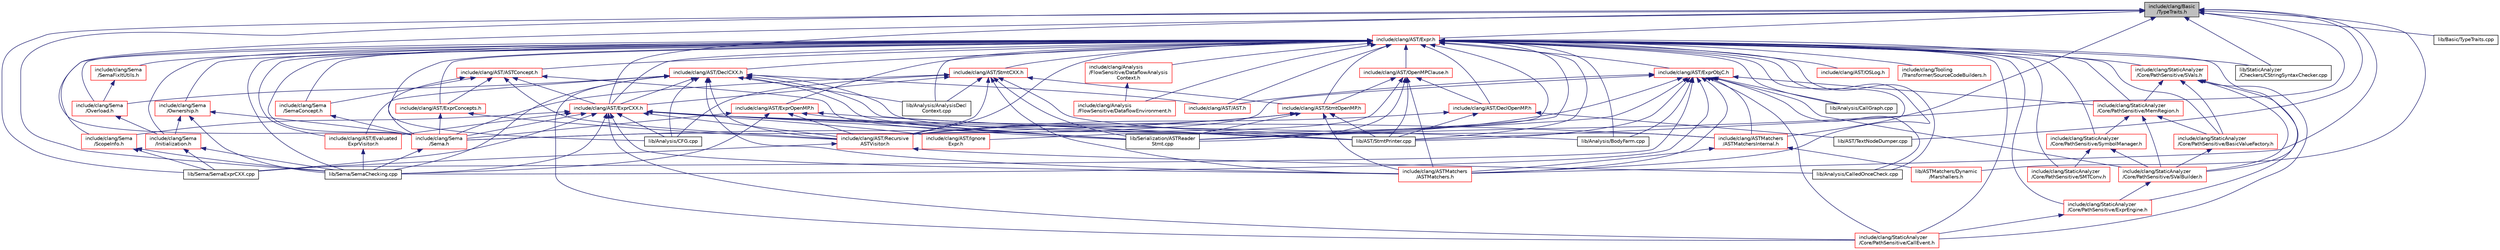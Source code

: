 digraph "include/clang/Basic/TypeTraits.h"
{
 // LATEX_PDF_SIZE
  bgcolor="transparent";
  edge [fontname="Helvetica",fontsize="10",labelfontname="Helvetica",labelfontsize="10"];
  node [fontname="Helvetica",fontsize="10",shape=record];
  Node1 [label="include/clang/Basic\l/TypeTraits.h",height=0.2,width=0.4,color="black", fillcolor="grey75", style="filled", fontcolor="black",tooltip=" "];
  Node1 -> Node2 [dir="back",color="midnightblue",fontsize="10",style="solid",fontname="Helvetica"];
  Node2 [label="include/clang/AST/Expr.h",height=0.2,width=0.4,color="red",URL="$Expr_8h.html",tooltip=" "];
  Node2 -> Node3 [dir="back",color="midnightblue",fontsize="10",style="solid",fontname="Helvetica"];
  Node3 [label="include/clang/Analysis\l/FlowSensitive/DataflowAnalysis\lContext.h",height=0.2,width=0.4,color="red",URL="$DataflowAnalysisContext_8h.html",tooltip=" "];
  Node3 -> Node4 [dir="back",color="midnightblue",fontsize="10",style="solid",fontname="Helvetica"];
  Node4 [label="include/clang/Analysis\l/FlowSensitive/DataflowEnvironment.h",height=0.2,width=0.4,color="red",URL="$DataflowEnvironment_8h.html",tooltip=" "];
  Node2 -> Node4 [dir="back",color="midnightblue",fontsize="10",style="solid",fontname="Helvetica"];
  Node2 -> Node20 [dir="back",color="midnightblue",fontsize="10",style="solid",fontname="Helvetica"];
  Node20 [label="include/clang/AST/AST.h",height=0.2,width=0.4,color="red",URL="$AST_8h.html",tooltip=" "];
  Node2 -> Node35 [dir="back",color="midnightblue",fontsize="10",style="solid",fontname="Helvetica"];
  Node35 [label="include/clang/AST/ASTConcept.h",height=0.2,width=0.4,color="red",URL="$ASTConcept_8h.html",tooltip="This file provides AST data structures related to concepts."];
  Node35 -> Node202 [dir="back",color="midnightblue",fontsize="10",style="solid",fontname="Helvetica"];
  Node202 [label="include/clang/AST/ExprConcepts.h",height=0.2,width=0.4,color="red",URL="$ExprConcepts_8h.html",tooltip=" "];
  Node202 -> Node93 [dir="back",color="midnightblue",fontsize="10",style="solid",fontname="Helvetica"];
  Node93 [label="include/clang/AST/Recursive\lASTVisitor.h",height=0.2,width=0.4,color="red",URL="$RecursiveASTVisitor_8h.html",tooltip=" "];
  Node93 -> Node103 [dir="back",color="midnightblue",fontsize="10",style="solid",fontname="Helvetica"];
  Node103 [label="lib/Analysis/CalledOnceCheck.cpp",height=0.2,width=0.4,color="black",URL="$CalledOnceCheck_8cpp.html",tooltip=" "];
  Node93 -> Node51 [dir="back",color="midnightblue",fontsize="10",style="solid",fontname="Helvetica"];
  Node51 [label="lib/Sema/SemaExprCXX.cpp",height=0.2,width=0.4,color="black",URL="$SemaExprCXX_8cpp.html",tooltip=" "];
  Node202 -> Node249 [dir="back",color="midnightblue",fontsize="10",style="solid",fontname="Helvetica"];
  Node249 [label="include/clang/Sema\l/Sema.h",height=0.2,width=0.4,color="red",URL="$Sema_8h.html",tooltip=" "];
  Node249 -> Node211 [dir="back",color="midnightblue",fontsize="10",style="solid",fontname="Helvetica"];
  Node211 [label="lib/Sema/SemaChecking.cpp",height=0.2,width=0.4,color="black",URL="$SemaChecking_8cpp.html",tooltip=" "];
  Node35 -> Node323 [dir="back",color="midnightblue",fontsize="10",style="solid",fontname="Helvetica"];
  Node323 [label="include/clang/AST/ExprCXX.h",height=0.2,width=0.4,color="red",URL="$ExprCXX_8h.html",tooltip=" "];
  Node323 -> Node207 [dir="back",color="midnightblue",fontsize="10",style="solid",fontname="Helvetica"];
  Node207 [label="include/clang/AST/Evaluated\lExprVisitor.h",height=0.2,width=0.4,color="red",URL="$EvaluatedExprVisitor_8h.html",tooltip=" "];
  Node207 -> Node211 [dir="back",color="midnightblue",fontsize="10",style="solid",fontname="Helvetica"];
  Node323 -> Node555 [dir="back",color="midnightblue",fontsize="10",style="solid",fontname="Helvetica"];
  Node555 [label="include/clang/AST/Ignore\lExpr.h",height=0.2,width=0.4,color="red",URL="$IgnoreExpr_8h.html",tooltip=" "];
  Node323 -> Node93 [dir="back",color="midnightblue",fontsize="10",style="solid",fontname="Helvetica"];
  Node323 -> Node150 [dir="back",color="midnightblue",fontsize="10",style="solid",fontname="Helvetica"];
  Node150 [label="include/clang/ASTMatchers\l/ASTMatchers.h",height=0.2,width=0.4,color="red",URL="$ASTMatchers_8h.html",tooltip=" "];
  Node323 -> Node194 [dir="back",color="midnightblue",fontsize="10",style="solid",fontname="Helvetica"];
  Node194 [label="include/clang/ASTMatchers\l/ASTMatchersInternal.h",height=0.2,width=0.4,color="red",URL="$ASTMatchersInternal_8h.html",tooltip=" "];
  Node194 -> Node150 [dir="back",color="midnightblue",fontsize="10",style="solid",fontname="Helvetica"];
  Node194 -> Node189 [dir="back",color="midnightblue",fontsize="10",style="solid",fontname="Helvetica"];
  Node189 [label="lib/ASTMatchers/Dynamic\l/Marshallers.h",height=0.2,width=0.4,color="red",URL="$Marshallers_8h.html",tooltip=" "];
  Node323 -> Node556 [dir="back",color="midnightblue",fontsize="10",style="solid",fontname="Helvetica"];
  Node556 [label="include/clang/Sema\l/ScopeInfo.h",height=0.2,width=0.4,color="red",URL="$ScopeInfo_8h.html",tooltip=" "];
  Node556 -> Node211 [dir="back",color="midnightblue",fontsize="10",style="solid",fontname="Helvetica"];
  Node556 -> Node51 [dir="back",color="midnightblue",fontsize="10",style="solid",fontname="Helvetica"];
  Node323 -> Node249 [dir="back",color="midnightblue",fontsize="10",style="solid",fontname="Helvetica"];
  Node323 -> Node364 [dir="back",color="midnightblue",fontsize="10",style="solid",fontname="Helvetica"];
  Node364 [label="include/clang/StaticAnalyzer\l/Core/PathSensitive/CallEvent.h",height=0.2,width=0.4,color="red",URL="$CallEvent_8h.html",tooltip=" "];
  Node323 -> Node558 [dir="back",color="midnightblue",fontsize="10",style="solid",fontname="Helvetica"];
  Node558 [label="lib/Analysis/BodyFarm.cpp",height=0.2,width=0.4,color="black",URL="$BodyFarm_8cpp.html",tooltip=" "];
  Node323 -> Node215 [dir="back",color="midnightblue",fontsize="10",style="solid",fontname="Helvetica"];
  Node215 [label="lib/Analysis/CFG.cpp",height=0.2,width=0.4,color="black",URL="$CFG_8cpp.html",tooltip=" "];
  Node323 -> Node226 [dir="back",color="midnightblue",fontsize="10",style="solid",fontname="Helvetica"];
  Node226 [label="lib/AST/StmtPrinter.cpp",height=0.2,width=0.4,color="black",URL="$StmtPrinter_8cpp.html",tooltip=" "];
  Node323 -> Node211 [dir="back",color="midnightblue",fontsize="10",style="solid",fontname="Helvetica"];
  Node323 -> Node51 [dir="back",color="midnightblue",fontsize="10",style="solid",fontname="Helvetica"];
  Node323 -> Node42 [dir="back",color="midnightblue",fontsize="10",style="solid",fontname="Helvetica"];
  Node42 [label="lib/Serialization/ASTReader\lStmt.cpp",height=0.2,width=0.4,color="black",URL="$ASTReaderStmt_8cpp.html",tooltip=" "];
  Node35 -> Node93 [dir="back",color="midnightblue",fontsize="10",style="solid",fontname="Helvetica"];
  Node35 -> Node249 [dir="back",color="midnightblue",fontsize="10",style="solid",fontname="Helvetica"];
  Node35 -> Node630 [dir="back",color="midnightblue",fontsize="10",style="solid",fontname="Helvetica"];
  Node630 [label="include/clang/Sema\l/SemaConcept.h",height=0.2,width=0.4,color="red",URL="$SemaConcept_8h.html",tooltip=" "];
  Node630 -> Node249 [dir="back",color="midnightblue",fontsize="10",style="solid",fontname="Helvetica"];
  Node35 -> Node42 [dir="back",color="midnightblue",fontsize="10",style="solid",fontname="Helvetica"];
  Node2 -> Node646 [dir="back",color="midnightblue",fontsize="10",style="solid",fontname="Helvetica"];
  Node646 [label="include/clang/AST/DeclCXX.h",height=0.2,width=0.4,color="red",URL="$DeclCXX_8h.html",tooltip=" "];
  Node646 -> Node20 [dir="back",color="midnightblue",fontsize="10",style="solid",fontname="Helvetica"];
  Node646 -> Node207 [dir="back",color="midnightblue",fontsize="10",style="solid",fontname="Helvetica"];
  Node646 -> Node323 [dir="back",color="midnightblue",fontsize="10",style="solid",fontname="Helvetica"];
  Node646 -> Node93 [dir="back",color="midnightblue",fontsize="10",style="solid",fontname="Helvetica"];
  Node646 -> Node150 [dir="back",color="midnightblue",fontsize="10",style="solid",fontname="Helvetica"];
  Node646 -> Node194 [dir="back",color="midnightblue",fontsize="10",style="solid",fontname="Helvetica"];
  Node646 -> Node628 [dir="back",color="midnightblue",fontsize="10",style="solid",fontname="Helvetica"];
  Node628 [label="include/clang/Sema\l/Overload.h",height=0.2,width=0.4,color="red",URL="$Overload_8h.html",tooltip=" "];
  Node628 -> Node629 [dir="back",color="midnightblue",fontsize="10",style="solid",fontname="Helvetica"];
  Node629 [label="include/clang/Sema\l/Initialization.h",height=0.2,width=0.4,color="red",URL="$Initialization_8h.html",tooltip=" "];
  Node629 -> Node211 [dir="back",color="midnightblue",fontsize="10",style="solid",fontname="Helvetica"];
  Node629 -> Node51 [dir="back",color="midnightblue",fontsize="10",style="solid",fontname="Helvetica"];
  Node646 -> Node364 [dir="back",color="midnightblue",fontsize="10",style="solid",fontname="Helvetica"];
  Node646 -> Node214 [dir="back",color="midnightblue",fontsize="10",style="solid",fontname="Helvetica"];
  Node214 [label="lib/Analysis/AnalysisDecl\lContext.cpp",height=0.2,width=0.4,color="black",URL="$AnalysisDeclContext_8cpp.html",tooltip=" "];
  Node646 -> Node215 [dir="back",color="midnightblue",fontsize="10",style="solid",fontname="Helvetica"];
  Node646 -> Node226 [dir="back",color="midnightblue",fontsize="10",style="solid",fontname="Helvetica"];
  Node646 -> Node211 [dir="back",color="midnightblue",fontsize="10",style="solid",fontname="Helvetica"];
  Node646 -> Node42 [dir="back",color="midnightblue",fontsize="10",style="solid",fontname="Helvetica"];
  Node2 -> Node752 [dir="back",color="midnightblue",fontsize="10",style="solid",fontname="Helvetica"];
  Node752 [label="include/clang/AST/DeclOpenMP.h",height=0.2,width=0.4,color="red",URL="$DeclOpenMP_8h.html",tooltip=" "];
  Node752 -> Node93 [dir="back",color="midnightblue",fontsize="10",style="solid",fontname="Helvetica"];
  Node752 -> Node226 [dir="back",color="midnightblue",fontsize="10",style="solid",fontname="Helvetica"];
  Node752 -> Node78 [dir="back",color="midnightblue",fontsize="10",style="solid",fontname="Helvetica"];
  Node78 [label="lib/AST/TextNodeDumper.cpp",height=0.2,width=0.4,color="black",URL="$TextNodeDumper_8cpp.html",tooltip=" "];
  Node2 -> Node207 [dir="back",color="midnightblue",fontsize="10",style="solid",fontname="Helvetica"];
  Node2 -> Node202 [dir="back",color="midnightblue",fontsize="10",style="solid",fontname="Helvetica"];
  Node2 -> Node323 [dir="back",color="midnightblue",fontsize="10",style="solid",fontname="Helvetica"];
  Node2 -> Node755 [dir="back",color="midnightblue",fontsize="10",style="solid",fontname="Helvetica"];
  Node755 [label="include/clang/AST/ExprObjC.h",height=0.2,width=0.4,color="red",URL="$ExprObjC_8h.html",tooltip=" "];
  Node755 -> Node20 [dir="back",color="midnightblue",fontsize="10",style="solid",fontname="Helvetica"];
  Node755 -> Node93 [dir="back",color="midnightblue",fontsize="10",style="solid",fontname="Helvetica"];
  Node755 -> Node150 [dir="back",color="midnightblue",fontsize="10",style="solid",fontname="Helvetica"];
  Node755 -> Node194 [dir="back",color="midnightblue",fontsize="10",style="solid",fontname="Helvetica"];
  Node755 -> Node249 [dir="back",color="midnightblue",fontsize="10",style="solid",fontname="Helvetica"];
  Node755 -> Node364 [dir="back",color="midnightblue",fontsize="10",style="solid",fontname="Helvetica"];
  Node755 -> Node533 [dir="back",color="midnightblue",fontsize="10",style="solid",fontname="Helvetica"];
  Node533 [label="include/clang/StaticAnalyzer\l/Core/PathSensitive/MemRegion.h",height=0.2,width=0.4,color="red",URL="$MemRegion_8h.html",tooltip=" "];
  Node533 -> Node534 [dir="back",color="midnightblue",fontsize="10",style="solid",fontname="Helvetica"];
  Node534 [label="include/clang/StaticAnalyzer\l/Core/PathSensitive/BasicValueFactory.h",height=0.2,width=0.4,color="red",URL="$BasicValueFactory_8h.html",tooltip=" "];
  Node534 -> Node535 [dir="back",color="midnightblue",fontsize="10",style="solid",fontname="Helvetica"];
  Node535 [label="include/clang/StaticAnalyzer\l/Core/PathSensitive/SValBuilder.h",height=0.2,width=0.4,color="red",URL="$SValBuilder_8h.html",tooltip=" "];
  Node535 -> Node363 [dir="back",color="midnightblue",fontsize="10",style="solid",fontname="Helvetica"];
  Node363 [label="include/clang/StaticAnalyzer\l/Core/PathSensitive/ExprEngine.h",height=0.2,width=0.4,color="red",URL="$ExprEngine_8h.html",tooltip=" "];
  Node363 -> Node364 [dir="back",color="midnightblue",fontsize="10",style="solid",fontname="Helvetica"];
  Node533 -> Node535 [dir="back",color="midnightblue",fontsize="10",style="solid",fontname="Helvetica"];
  Node533 -> Node541 [dir="back",color="midnightblue",fontsize="10",style="solid",fontname="Helvetica"];
  Node541 [label="include/clang/StaticAnalyzer\l/Core/PathSensitive/SymbolManager.h",height=0.2,width=0.4,color="red",URL="$SymbolManager_8h.html",tooltip=" "];
  Node541 -> Node542 [dir="back",color="midnightblue",fontsize="10",style="solid",fontname="Helvetica"];
  Node542 [label="include/clang/StaticAnalyzer\l/Core/PathSensitive/SMTConv.h",height=0.2,width=0.4,color="red",URL="$SMTConv_8h.html",tooltip=" "];
  Node541 -> Node535 [dir="back",color="midnightblue",fontsize="10",style="solid",fontname="Helvetica"];
  Node755 -> Node535 [dir="back",color="midnightblue",fontsize="10",style="solid",fontname="Helvetica"];
  Node755 -> Node558 [dir="back",color="midnightblue",fontsize="10",style="solid",fontname="Helvetica"];
  Node755 -> Node103 [dir="back",color="midnightblue",fontsize="10",style="solid",fontname="Helvetica"];
  Node755 -> Node95 [dir="back",color="midnightblue",fontsize="10",style="solid",fontname="Helvetica"];
  Node95 [label="lib/Analysis/CallGraph.cpp",height=0.2,width=0.4,color="black",URL="$CallGraph_8cpp.html",tooltip=" "];
  Node755 -> Node226 [dir="back",color="midnightblue",fontsize="10",style="solid",fontname="Helvetica"];
  Node755 -> Node211 [dir="back",color="midnightblue",fontsize="10",style="solid",fontname="Helvetica"];
  Node755 -> Node51 [dir="back",color="midnightblue",fontsize="10",style="solid",fontname="Helvetica"];
  Node755 -> Node42 [dir="back",color="midnightblue",fontsize="10",style="solid",fontname="Helvetica"];
  Node2 -> Node758 [dir="back",color="midnightblue",fontsize="10",style="solid",fontname="Helvetica"];
  Node758 [label="include/clang/AST/ExprOpenMP.h",height=0.2,width=0.4,color="red",URL="$ExprOpenMP_8h.html",tooltip=" "];
  Node758 -> Node93 [dir="back",color="midnightblue",fontsize="10",style="solid",fontname="Helvetica"];
  Node758 -> Node249 [dir="back",color="midnightblue",fontsize="10",style="solid",fontname="Helvetica"];
  Node758 -> Node226 [dir="back",color="midnightblue",fontsize="10",style="solid",fontname="Helvetica"];
  Node758 -> Node211 [dir="back",color="midnightblue",fontsize="10",style="solid",fontname="Helvetica"];
  Node758 -> Node42 [dir="back",color="midnightblue",fontsize="10",style="solid",fontname="Helvetica"];
  Node2 -> Node555 [dir="back",color="midnightblue",fontsize="10",style="solid",fontname="Helvetica"];
  Node2 -> Node759 [dir="back",color="midnightblue",fontsize="10",style="solid",fontname="Helvetica"];
  Node759 [label="include/clang/AST/OpenMPClause.h",height=0.2,width=0.4,color="red",URL="$OpenMPClause_8h.html",tooltip=" "];
  Node759 -> Node752 [dir="back",color="midnightblue",fontsize="10",style="solid",fontname="Helvetica"];
  Node759 -> Node93 [dir="back",color="midnightblue",fontsize="10",style="solid",fontname="Helvetica"];
  Node759 -> Node760 [dir="back",color="midnightblue",fontsize="10",style="solid",fontname="Helvetica"];
  Node760 [label="include/clang/AST/StmtOpenMP.h",height=0.2,width=0.4,color="red",URL="$StmtOpenMP_8h.html",tooltip=" "];
  Node760 -> Node93 [dir="back",color="midnightblue",fontsize="10",style="solid",fontname="Helvetica"];
  Node760 -> Node150 [dir="back",color="midnightblue",fontsize="10",style="solid",fontname="Helvetica"];
  Node760 -> Node249 [dir="back",color="midnightblue",fontsize="10",style="solid",fontname="Helvetica"];
  Node760 -> Node226 [dir="back",color="midnightblue",fontsize="10",style="solid",fontname="Helvetica"];
  Node760 -> Node42 [dir="back",color="midnightblue",fontsize="10",style="solid",fontname="Helvetica"];
  Node759 -> Node150 [dir="back",color="midnightblue",fontsize="10",style="solid",fontname="Helvetica"];
  Node759 -> Node226 [dir="back",color="midnightblue",fontsize="10",style="solid",fontname="Helvetica"];
  Node759 -> Node42 [dir="back",color="midnightblue",fontsize="10",style="solid",fontname="Helvetica"];
  Node2 -> Node762 [dir="back",color="midnightblue",fontsize="10",style="solid",fontname="Helvetica"];
  Node762 [label="include/clang/AST/OSLog.h",height=0.2,width=0.4,color="red",URL="$OSLog_8h.html",tooltip=" "];
  Node2 -> Node93 [dir="back",color="midnightblue",fontsize="10",style="solid",fontname="Helvetica"];
  Node2 -> Node764 [dir="back",color="midnightblue",fontsize="10",style="solid",fontname="Helvetica"];
  Node764 [label="include/clang/AST/StmtCXX.h",height=0.2,width=0.4,color="red",URL="$StmtCXX_8h.html",tooltip=" "];
  Node764 -> Node323 [dir="back",color="midnightblue",fontsize="10",style="solid",fontname="Helvetica"];
  Node764 -> Node93 [dir="back",color="midnightblue",fontsize="10",style="solid",fontname="Helvetica"];
  Node764 -> Node760 [dir="back",color="midnightblue",fontsize="10",style="solid",fontname="Helvetica"];
  Node764 -> Node150 [dir="back",color="midnightblue",fontsize="10",style="solid",fontname="Helvetica"];
  Node764 -> Node249 [dir="back",color="midnightblue",fontsize="10",style="solid",fontname="Helvetica"];
  Node764 -> Node214 [dir="back",color="midnightblue",fontsize="10",style="solid",fontname="Helvetica"];
  Node764 -> Node215 [dir="back",color="midnightblue",fontsize="10",style="solid",fontname="Helvetica"];
  Node764 -> Node226 [dir="back",color="midnightblue",fontsize="10",style="solid",fontname="Helvetica"];
  Node764 -> Node42 [dir="back",color="midnightblue",fontsize="10",style="solid",fontname="Helvetica"];
  Node2 -> Node760 [dir="back",color="midnightblue",fontsize="10",style="solid",fontname="Helvetica"];
  Node2 -> Node150 [dir="back",color="midnightblue",fontsize="10",style="solid",fontname="Helvetica"];
  Node2 -> Node194 [dir="back",color="midnightblue",fontsize="10",style="solid",fontname="Helvetica"];
  Node2 -> Node629 [dir="back",color="midnightblue",fontsize="10",style="solid",fontname="Helvetica"];
  Node2 -> Node628 [dir="back",color="midnightblue",fontsize="10",style="solid",fontname="Helvetica"];
  Node2 -> Node767 [dir="back",color="midnightblue",fontsize="10",style="solid",fontname="Helvetica"];
  Node767 [label="include/clang/Sema\l/Ownership.h",height=0.2,width=0.4,color="red",URL="$Ownership_8h.html",tooltip=" "];
  Node767 -> Node629 [dir="back",color="midnightblue",fontsize="10",style="solid",fontname="Helvetica"];
  Node767 -> Node249 [dir="back",color="midnightblue",fontsize="10",style="solid",fontname="Helvetica"];
  Node767 -> Node211 [dir="back",color="midnightblue",fontsize="10",style="solid",fontname="Helvetica"];
  Node2 -> Node556 [dir="back",color="midnightblue",fontsize="10",style="solid",fontname="Helvetica"];
  Node2 -> Node249 [dir="back",color="midnightblue",fontsize="10",style="solid",fontname="Helvetica"];
  Node2 -> Node630 [dir="back",color="midnightblue",fontsize="10",style="solid",fontname="Helvetica"];
  Node2 -> Node770 [dir="back",color="midnightblue",fontsize="10",style="solid",fontname="Helvetica"];
  Node770 [label="include/clang/Sema\l/SemaFixItUtils.h",height=0.2,width=0.4,color="red",URL="$SemaFixItUtils_8h.html",tooltip=" "];
  Node770 -> Node628 [dir="back",color="midnightblue",fontsize="10",style="solid",fontname="Helvetica"];
  Node2 -> Node534 [dir="back",color="midnightblue",fontsize="10",style="solid",fontname="Helvetica"];
  Node2 -> Node364 [dir="back",color="midnightblue",fontsize="10",style="solid",fontname="Helvetica"];
  Node2 -> Node363 [dir="back",color="midnightblue",fontsize="10",style="solid",fontname="Helvetica"];
  Node2 -> Node533 [dir="back",color="midnightblue",fontsize="10",style="solid",fontname="Helvetica"];
  Node2 -> Node542 [dir="back",color="midnightblue",fontsize="10",style="solid",fontname="Helvetica"];
  Node2 -> Node535 [dir="back",color="midnightblue",fontsize="10",style="solid",fontname="Helvetica"];
  Node2 -> Node771 [dir="back",color="midnightblue",fontsize="10",style="solid",fontname="Helvetica"];
  Node771 [label="include/clang/StaticAnalyzer\l/Core/PathSensitive/SVals.h",height=0.2,width=0.4,color="red",URL="$SVals_8h.html",tooltip=" "];
  Node771 -> Node534 [dir="back",color="midnightblue",fontsize="10",style="solid",fontname="Helvetica"];
  Node771 -> Node364 [dir="back",color="midnightblue",fontsize="10",style="solid",fontname="Helvetica"];
  Node771 -> Node363 [dir="back",color="midnightblue",fontsize="10",style="solid",fontname="Helvetica"];
  Node771 -> Node533 [dir="back",color="midnightblue",fontsize="10",style="solid",fontname="Helvetica"];
  Node771 -> Node535 [dir="back",color="midnightblue",fontsize="10",style="solid",fontname="Helvetica"];
  Node2 -> Node541 [dir="back",color="midnightblue",fontsize="10",style="solid",fontname="Helvetica"];
  Node2 -> Node773 [dir="back",color="midnightblue",fontsize="10",style="solid",fontname="Helvetica"];
  Node773 [label="include/clang/Tooling\l/Transformer/SourceCodeBuilders.h",height=0.2,width=0.4,color="red",URL="$SourceCodeBuilders_8h.html",tooltip=" "];
  Node2 -> Node214 [dir="back",color="midnightblue",fontsize="10",style="solid",fontname="Helvetica"];
  Node2 -> Node558 [dir="back",color="midnightblue",fontsize="10",style="solid",fontname="Helvetica"];
  Node2 -> Node103 [dir="back",color="midnightblue",fontsize="10",style="solid",fontname="Helvetica"];
  Node2 -> Node95 [dir="back",color="midnightblue",fontsize="10",style="solid",fontname="Helvetica"];
  Node2 -> Node215 [dir="back",color="midnightblue",fontsize="10",style="solid",fontname="Helvetica"];
  Node2 -> Node226 [dir="back",color="midnightblue",fontsize="10",style="solid",fontname="Helvetica"];
  Node2 -> Node211 [dir="back",color="midnightblue",fontsize="10",style="solid",fontname="Helvetica"];
  Node2 -> Node42 [dir="back",color="midnightblue",fontsize="10",style="solid",fontname="Helvetica"];
  Node2 -> Node243 [dir="back",color="midnightblue",fontsize="10",style="solid",fontname="Helvetica"];
  Node243 [label="lib/StaticAnalyzer\l/Checkers/CStringSyntaxChecker.cpp",height=0.2,width=0.4,color="black",URL="$CStringSyntaxChecker_8cpp.html",tooltip=" "];
  Node1 -> Node323 [dir="back",color="midnightblue",fontsize="10",style="solid",fontname="Helvetica"];
  Node1 -> Node150 [dir="back",color="midnightblue",fontsize="10",style="solid",fontname="Helvetica"];
  Node1 -> Node249 [dir="back",color="midnightblue",fontsize="10",style="solid",fontname="Helvetica"];
  Node1 -> Node226 [dir="back",color="midnightblue",fontsize="10",style="solid",fontname="Helvetica"];
  Node1 -> Node78 [dir="back",color="midnightblue",fontsize="10",style="solid",fontname="Helvetica"];
  Node1 -> Node189 [dir="back",color="midnightblue",fontsize="10",style="solid",fontname="Helvetica"];
  Node1 -> Node786 [dir="back",color="midnightblue",fontsize="10",style="solid",fontname="Helvetica"];
  Node786 [label="lib/Basic/TypeTraits.cpp",height=0.2,width=0.4,color="black",URL="$TypeTraits_8cpp.html",tooltip=" "];
  Node1 -> Node211 [dir="back",color="midnightblue",fontsize="10",style="solid",fontname="Helvetica"];
  Node1 -> Node51 [dir="back",color="midnightblue",fontsize="10",style="solid",fontname="Helvetica"];
  Node1 -> Node42 [dir="back",color="midnightblue",fontsize="10",style="solid",fontname="Helvetica"];
  Node1 -> Node243 [dir="back",color="midnightblue",fontsize="10",style="solid",fontname="Helvetica"];
}
